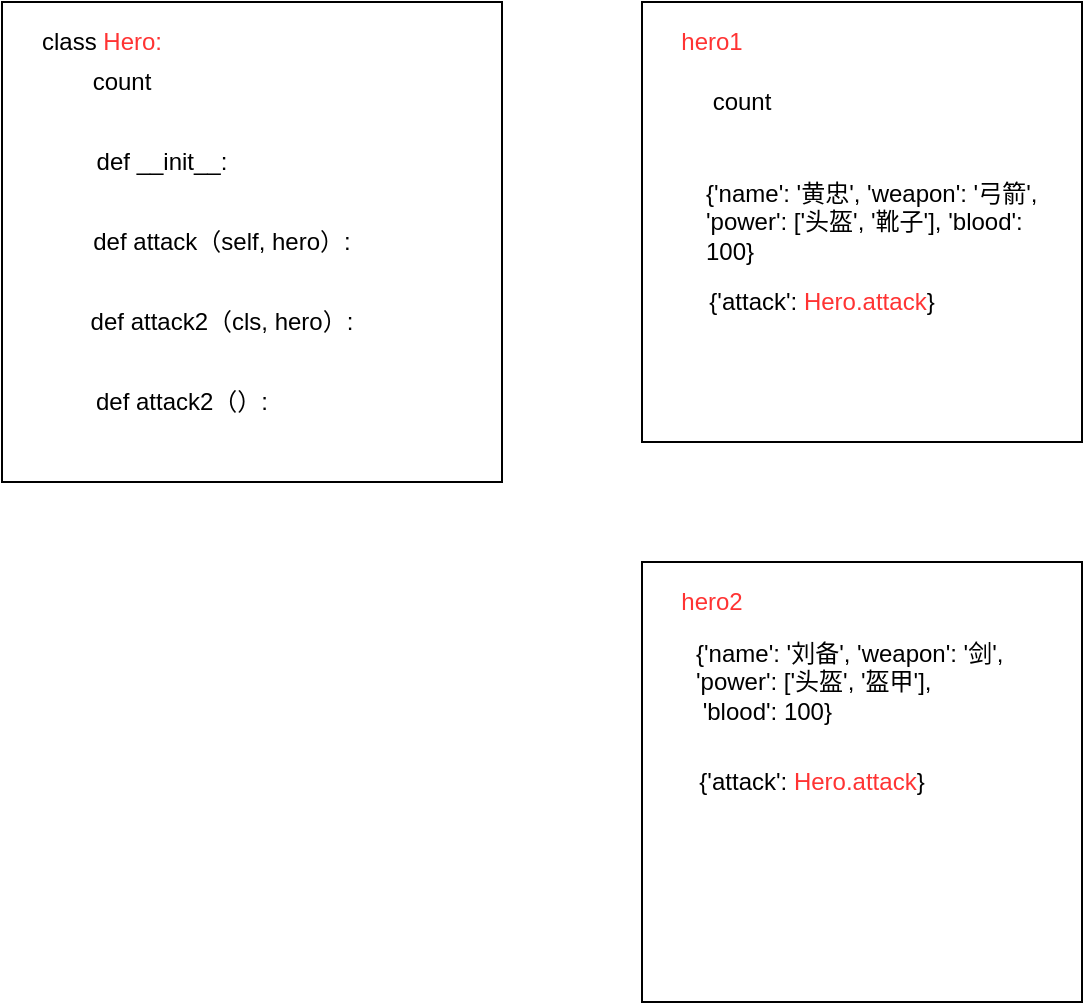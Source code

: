 <mxfile version="12.9.13" type="device"><diagram id="3qgTexo71AZr-xNxjskQ" name="Page-1"><mxGraphModel dx="749" dy="666" grid="1" gridSize="10" guides="1" tooltips="1" connect="1" arrows="1" fold="1" page="1" pageScale="1" pageWidth="850" pageHeight="1100" math="0" shadow="0"><root><mxCell id="0"/><mxCell id="1" parent="0"/><mxCell id="oiRB1H2Ql4yjErI1bDou-1" value="" style="rounded=0;whiteSpace=wrap;html=1;" parent="1" vertex="1"><mxGeometry x="120" y="160" width="250" height="240" as="geometry"/></mxCell><mxCell id="oiRB1H2Ql4yjErI1bDou-2" value="class &lt;font color=&quot;#ff3333&quot;&gt;Hero:&lt;/font&gt;" style="text;html=1;strokeColor=none;fillColor=none;align=center;verticalAlign=middle;whiteSpace=wrap;rounded=0;" parent="1" vertex="1"><mxGeometry x="130" y="170" width="80" height="20" as="geometry"/></mxCell><mxCell id="oiRB1H2Ql4yjErI1bDou-3" value="def __init__:" style="text;html=1;strokeColor=none;fillColor=none;align=center;verticalAlign=middle;whiteSpace=wrap;rounded=0;" parent="1" vertex="1"><mxGeometry x="160" y="230" width="80" height="20" as="geometry"/></mxCell><mxCell id="oiRB1H2Ql4yjErI1bDou-4" value="def attack（self, hero）:" style="text;html=1;strokeColor=none;fillColor=none;align=center;verticalAlign=middle;whiteSpace=wrap;rounded=0;" parent="1" vertex="1"><mxGeometry x="160" y="270" width="140" height="20" as="geometry"/></mxCell><mxCell id="oiRB1H2Ql4yjErI1bDou-5" value="" style="whiteSpace=wrap;html=1;aspect=fixed;" parent="1" vertex="1"><mxGeometry x="440" y="440" width="220" height="220" as="geometry"/></mxCell><mxCell id="oiRB1H2Ql4yjErI1bDou-6" value="&lt;font color=&quot;#ff3333&quot;&gt;hero2&lt;/font&gt;" style="text;html=1;strokeColor=none;fillColor=none;align=center;verticalAlign=middle;whiteSpace=wrap;rounded=0;" parent="1" vertex="1"><mxGeometry x="450" y="450" width="50" height="20" as="geometry"/></mxCell><mxCell id="oiRB1H2Ql4yjErI1bDou-8" value="{'name': '刘备', 'weapon': '剑', 'power': ['头盔', '盔甲'],&lt;br&gt;&amp;nbsp;'blood': 100}" style="text;html=1;strokeColor=none;fillColor=none;align=left;verticalAlign=middle;whiteSpace=wrap;rounded=0;" parent="1" vertex="1"><mxGeometry x="465" y="490" width="170" height="20" as="geometry"/></mxCell><mxCell id="oiRB1H2Ql4yjErI1bDou-9" value="{'attack': &lt;font color=&quot;#ff3333&quot;&gt;Hero.attack&lt;/font&gt;}" style="text;html=1;strokeColor=none;fillColor=none;align=center;verticalAlign=middle;whiteSpace=wrap;rounded=0;" parent="1" vertex="1"><mxGeometry x="465" y="540" width="120" height="20" as="geometry"/></mxCell><mxCell id="oiRB1H2Ql4yjErI1bDou-10" value="" style="whiteSpace=wrap;html=1;aspect=fixed;" parent="1" vertex="1"><mxGeometry x="440" y="160" width="220" height="220" as="geometry"/></mxCell><mxCell id="oiRB1H2Ql4yjErI1bDou-11" value="&lt;font color=&quot;#ff3333&quot;&gt;hero1&lt;/font&gt;" style="text;html=1;strokeColor=none;fillColor=none;align=center;verticalAlign=middle;whiteSpace=wrap;rounded=0;" parent="1" vertex="1"><mxGeometry x="450" y="170" width="50" height="20" as="geometry"/></mxCell><mxCell id="oiRB1H2Ql4yjErI1bDou-12" value="{'name': '黄忠', 'weapon': '弓箭', 'power': ['头盔', '靴子'], 'blood': 100}" style="text;html=1;strokeColor=none;fillColor=none;align=left;verticalAlign=middle;whiteSpace=wrap;rounded=0;" parent="1" vertex="1"><mxGeometry x="470" y="260" width="170" height="20" as="geometry"/></mxCell><mxCell id="oiRB1H2Ql4yjErI1bDou-13" value="{'attack': &lt;font color=&quot;#ff3333&quot;&gt;Hero.attack&lt;/font&gt;}" style="text;html=1;strokeColor=none;fillColor=none;align=center;verticalAlign=middle;whiteSpace=wrap;rounded=0;" parent="1" vertex="1"><mxGeometry x="470" y="300" width="120" height="20" as="geometry"/></mxCell><mxCell id="eOfaAbmRzdEJ4dyOXHMv-1" value="count" style="text;html=1;strokeColor=none;fillColor=none;align=center;verticalAlign=middle;whiteSpace=wrap;rounded=0;" parent="1" vertex="1"><mxGeometry x="160" y="190" width="40" height="20" as="geometry"/></mxCell><mxCell id="eOfaAbmRzdEJ4dyOXHMv-2" value="count" style="text;html=1;strokeColor=none;fillColor=none;align=center;verticalAlign=middle;whiteSpace=wrap;rounded=0;" parent="1" vertex="1"><mxGeometry x="470" y="200" width="40" height="20" as="geometry"/></mxCell><mxCell id="eOfaAbmRzdEJ4dyOXHMv-3" value="def attack2（cls, hero）:" style="text;html=1;strokeColor=none;fillColor=none;align=center;verticalAlign=middle;whiteSpace=wrap;rounded=0;" parent="1" vertex="1"><mxGeometry x="160" y="310" width="140" height="20" as="geometry"/></mxCell><mxCell id="eOfaAbmRzdEJ4dyOXHMv-4" value="def attack2（）:" style="text;html=1;strokeColor=none;fillColor=none;align=center;verticalAlign=middle;whiteSpace=wrap;rounded=0;" parent="1" vertex="1"><mxGeometry x="165" y="350" width="90" height="20" as="geometry"/></mxCell></root></mxGraphModel></diagram></mxfile>